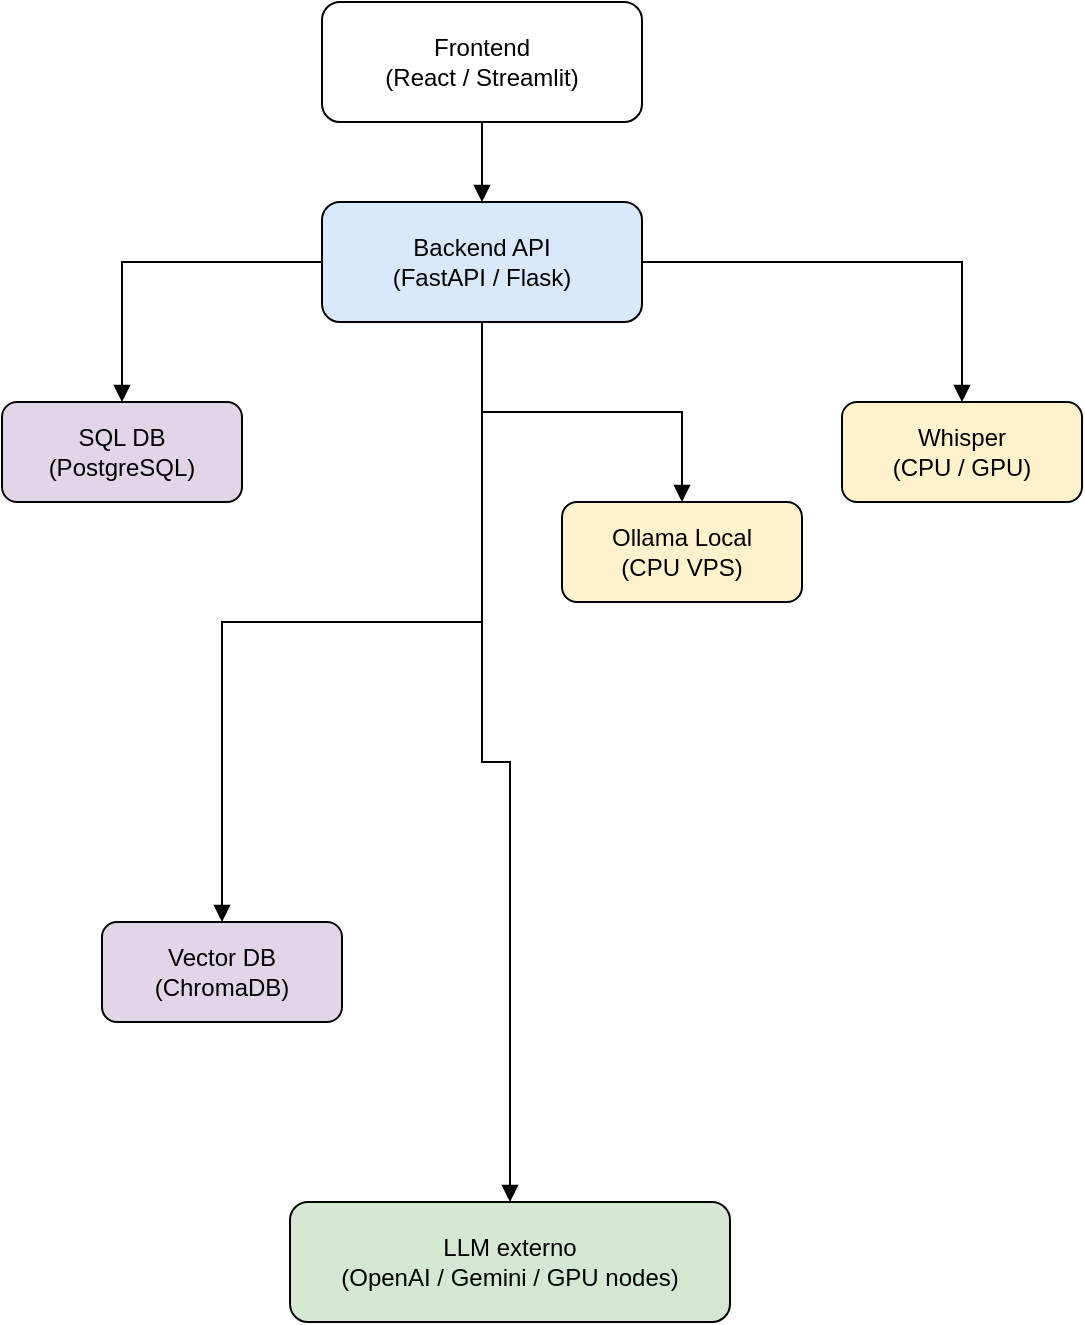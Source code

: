 <mxfile version="27.0.9">
  <diagram name="Architecture" id="0">
    <mxGraphModel dx="1028" dy="672" grid="1" gridSize="10" guides="1" tooltips="1" connect="1" arrows="1" fold="1" page="1" pageScale="1" pageWidth="827" pageHeight="1169" math="0" shadow="0">
      <root>
        <mxCell id="0" />
        <mxCell id="1" parent="0" />
        <mxCell id="2" value="Frontend&#xa;(React / Streamlit)" style="rounded=1;whiteSpace=wrap;html=1;" parent="1" vertex="1">
          <mxGeometry x="320" y="50" width="160" height="60" as="geometry" />
        </mxCell>
        <mxCell id="3" value="Backend API&#xa;(FastAPI / Flask)" style="rounded=1;whiteSpace=wrap;html=1;fillColor=#dae8fc;" parent="1" vertex="1">
          <mxGeometry x="320" y="150" width="160" height="60" as="geometry" />
        </mxCell>
        <mxCell id="4" value="SQL DB&#xa;(PostgreSQL)" style="rounded=1;whiteSpace=wrap;html=1;fillColor=#e1d5e7;" parent="1" vertex="1">
          <mxGeometry x="160" y="250" width="120" height="50" as="geometry" />
        </mxCell>
        <mxCell id="5" value="Vector DB&#xa;(ChromaDB)" style="rounded=1;whiteSpace=wrap;html=1;fillColor=#e1d5e7;" parent="1" vertex="1">
          <mxGeometry x="210" y="510" width="120" height="50" as="geometry" />
        </mxCell>
        <mxCell id="6" value="Ollama Local&#xa;(CPU VPS)" style="rounded=1;whiteSpace=wrap;html=1;fillColor=#fff2cc;" parent="1" vertex="1">
          <mxGeometry x="440" y="300" width="120" height="50" as="geometry" />
        </mxCell>
        <mxCell id="7" value="Whisper&#xa;(CPU / GPU)" style="rounded=1;whiteSpace=wrap;html=1;fillColor=#fff2cc;" parent="1" vertex="1">
          <mxGeometry x="580" y="250" width="120" height="50" as="geometry" />
        </mxCell>
        <mxCell id="8" value="LLM externo&#xa;(OpenAI / Gemini / GPU nodes)" style="rounded=1;whiteSpace=wrap;html=1;fillColor=#d5e8d4;" parent="1" vertex="1">
          <mxGeometry x="304" y="650" width="220" height="60" as="geometry" />
        </mxCell>
        <mxCell id="9" style="edgeStyle=orthogonalEdgeStyle;rounded=0;html=1;endArrow=block;strokeColor=#000000;" parent="1" source="2" target="3" edge="1">
          <mxGeometry relative="1" as="geometry" />
        </mxCell>
        <mxCell id="10" style="edgeStyle=orthogonalEdgeStyle;rounded=0;html=1;endArrow=block;strokeColor=#000000;" parent="1" source="3" target="4" edge="1">
          <mxGeometry relative="1" as="geometry" />
        </mxCell>
        <mxCell id="11" style="edgeStyle=orthogonalEdgeStyle;rounded=0;html=1;endArrow=block;strokeColor=#000000;" parent="1" source="3" target="5" edge="1">
          <mxGeometry relative="1" as="geometry" />
        </mxCell>
        <mxCell id="12" style="edgeStyle=orthogonalEdgeStyle;rounded=0;html=1;endArrow=block;strokeColor=#000000;" parent="1" source="3" target="6" edge="1">
          <mxGeometry relative="1" as="geometry" />
        </mxCell>
        <mxCell id="13" style="edgeStyle=orthogonalEdgeStyle;rounded=0;html=1;endArrow=block;strokeColor=#000000;" parent="1" source="3" target="7" edge="1">
          <mxGeometry relative="1" as="geometry" />
        </mxCell>
        <mxCell id="14" style="edgeStyle=orthogonalEdgeStyle;rounded=0;html=1;endArrow=block;strokeColor=#000000;" parent="1" source="3" target="8" edge="1">
          <mxGeometry relative="1" as="geometry" />
        </mxCell>
      </root>
    </mxGraphModel>
  </diagram>
</mxfile>
